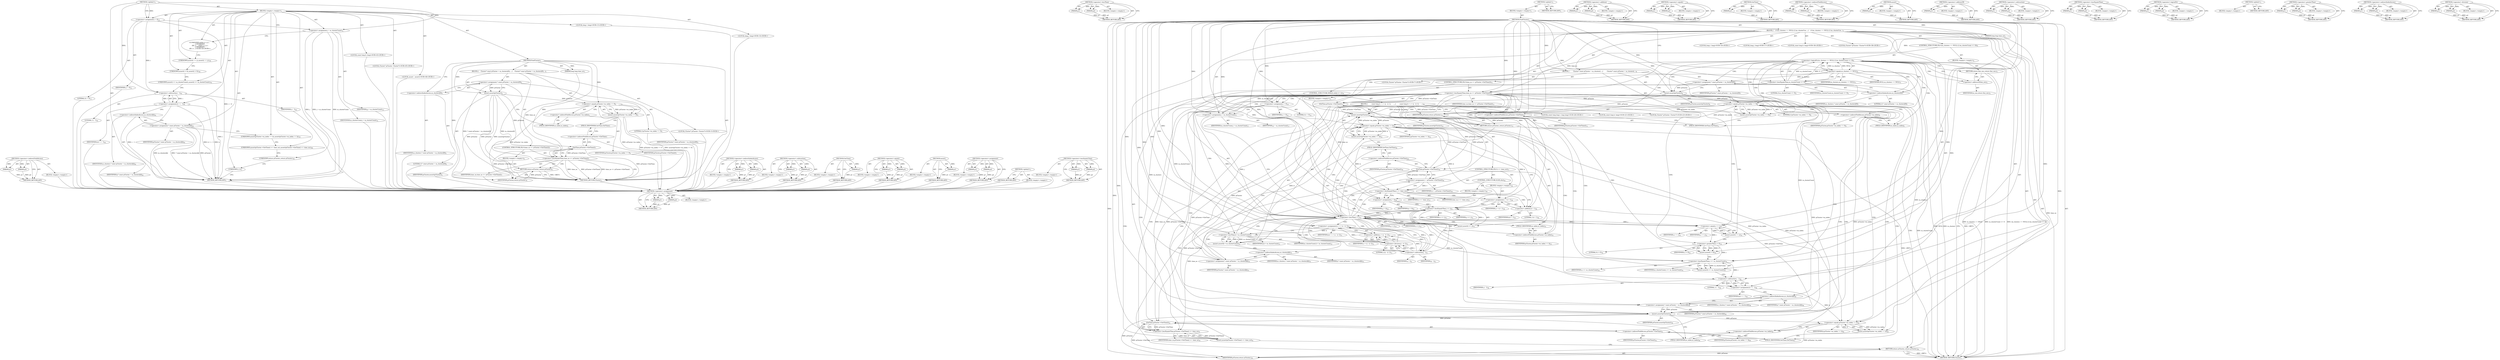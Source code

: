 digraph "&lt;operator&gt;.lessEqualsThan" {
vulnerable_200 [label=<(METHOD,&lt;operator&gt;.assignment)>];
vulnerable_201 [label=<(PARAM,p1)>];
vulnerable_202 [label=<(PARAM,p2)>];
vulnerable_203 [label=<(BLOCK,&lt;empty&gt;,&lt;empty&gt;)>];
vulnerable_204 [label=<(METHOD_RETURN,ANY)>];
vulnerable_223 [label=<(METHOD,&lt;operator&gt;.lessThan)>];
vulnerable_224 [label=<(PARAM,p1)>];
vulnerable_225 [label=<(PARAM,p2)>];
vulnerable_226 [label=<(BLOCK,&lt;empty&gt;,&lt;empty&gt;)>];
vulnerable_227 [label=<(METHOD_RETURN,ANY)>];
vulnerable_6 [label=<(METHOD,&lt;global&gt;)<SUB>1</SUB>>];
vulnerable_7 [label=<(BLOCK,&lt;empty&gt;,&lt;empty&gt;)<SUB>1</SUB>>];
vulnerable_8 [label=<(METHOD,FindCluster)<SUB>1</SUB>>];
vulnerable_9 [label=<(PARAM,long long time_ns)<SUB>1</SUB>>];
vulnerable_10 [label=<(BLOCK,{
    if ((m_clusters == NULL) || (m_clusterCou...,{
    if ((m_clusters == NULL) || (m_clusterCou...)<SUB>2</SUB>>];
vulnerable_11 [label=<(CONTROL_STRUCTURE,IF,if ((m_clusters == NULL) || (m_clusterCount &lt;= 0)))<SUB>3</SUB>>];
vulnerable_12 [label=<(&lt;operator&gt;.logicalOr,(m_clusters == NULL) || (m_clusterCount &lt;= 0))<SUB>3</SUB>>];
vulnerable_13 [label=<(&lt;operator&gt;.equals,m_clusters == NULL)<SUB>3</SUB>>];
vulnerable_14 [label=<(IDENTIFIER,m_clusters,m_clusters == NULL)<SUB>3</SUB>>];
vulnerable_15 [label=<(IDENTIFIER,NULL,m_clusters == NULL)<SUB>3</SUB>>];
vulnerable_16 [label=<(&lt;operator&gt;.lessEqualsThan,m_clusterCount &lt;= 0)<SUB>3</SUB>>];
vulnerable_17 [label=<(IDENTIFIER,m_clusterCount,m_clusterCount &lt;= 0)<SUB>3</SUB>>];
vulnerable_18 [label=<(LITERAL,0,m_clusterCount &lt;= 0)<SUB>3</SUB>>];
vulnerable_19 [label=<(BLOCK,&lt;empty&gt;,&lt;empty&gt;)<SUB>4</SUB>>];
vulnerable_20 [label=<(RETURN,return &amp;m_eos;,return &amp;m_eos;)<SUB>4</SUB>>];
vulnerable_21 [label=<(&lt;operator&gt;.addressOf,&amp;m_eos)<SUB>4</SUB>>];
vulnerable_22 [label=<(IDENTIFIER,m_eos,return &amp;m_eos;)<SUB>4</SUB>>];
vulnerable_23 [label=<(BLOCK,{
        Cluster* const pCluster = m_clusters[...,{
        Cluster* const pCluster = m_clusters[...)<SUB>6</SUB>>];
vulnerable_24 [label="<(LOCAL,Cluster* pCluster: Cluster*)<SUB>7</SUB>>"];
vulnerable_25 [label=<(&lt;operator&gt;.assignment,* const pCluster = m_clusters[0])<SUB>7</SUB>>];
vulnerable_26 [label=<(IDENTIFIER,pCluster,* const pCluster = m_clusters[0])<SUB>7</SUB>>];
vulnerable_27 [label=<(&lt;operator&gt;.indirectIndexAccess,m_clusters[0])<SUB>7</SUB>>];
vulnerable_28 [label=<(IDENTIFIER,m_clusters,* const pCluster = m_clusters[0])<SUB>7</SUB>>];
vulnerable_29 [label=<(LITERAL,0,* const pCluster = m_clusters[0])<SUB>7</SUB>>];
vulnerable_30 [label=<(assert,assert(pCluster))<SUB>8</SUB>>];
vulnerable_31 [label=<(IDENTIFIER,pCluster,assert(pCluster))<SUB>8</SUB>>];
vulnerable_32 [label=<(assert,assert(pCluster-&gt;m_index == 0))<SUB>9</SUB>>];
vulnerable_33 [label=<(&lt;operator&gt;.equals,pCluster-&gt;m_index == 0)<SUB>9</SUB>>];
vulnerable_34 [label=<(&lt;operator&gt;.indirectFieldAccess,pCluster-&gt;m_index)<SUB>9</SUB>>];
vulnerable_35 [label=<(IDENTIFIER,pCluster,pCluster-&gt;m_index == 0)<SUB>9</SUB>>];
vulnerable_36 [label=<(FIELD_IDENTIFIER,m_index,m_index)<SUB>9</SUB>>];
vulnerable_37 [label=<(LITERAL,0,pCluster-&gt;m_index == 0)<SUB>9</SUB>>];
vulnerable_38 [label=<(CONTROL_STRUCTURE,IF,if (time_ns &lt;= pCluster-&gt;GetTime()))<SUB>11</SUB>>];
vulnerable_39 [label=<(&lt;operator&gt;.lessEqualsThan,time_ns &lt;= pCluster-&gt;GetTime())<SUB>11</SUB>>];
vulnerable_40 [label=<(IDENTIFIER,time_ns,time_ns &lt;= pCluster-&gt;GetTime())<SUB>11</SUB>>];
vulnerable_41 [label=<(GetTime,pCluster-&gt;GetTime())<SUB>11</SUB>>];
vulnerable_42 [label=<(&lt;operator&gt;.indirectFieldAccess,pCluster-&gt;GetTime)<SUB>11</SUB>>];
vulnerable_43 [label=<(IDENTIFIER,pCluster,pCluster-&gt;GetTime())<SUB>11</SUB>>];
vulnerable_44 [label=<(FIELD_IDENTIFIER,GetTime,GetTime)<SUB>11</SUB>>];
vulnerable_45 [label=<(BLOCK,&lt;empty&gt;,&lt;empty&gt;)<SUB>12</SUB>>];
vulnerable_46 [label=<(RETURN,return pCluster;,return pCluster;)<SUB>12</SUB>>];
vulnerable_47 [label=<(IDENTIFIER,pCluster,return pCluster;)<SUB>12</SUB>>];
vulnerable_48 [label="<(LOCAL,long i: long)<SUB>16</SUB>>"];
vulnerable_49 [label=<(&lt;operator&gt;.assignment,i = 0)<SUB>16</SUB>>];
vulnerable_50 [label=<(IDENTIFIER,i,i = 0)<SUB>16</SUB>>];
vulnerable_51 [label=<(LITERAL,0,i = 0)<SUB>16</SUB>>];
vulnerable_52 [label="<(LOCAL,long j: long)<SUB>17</SUB>>"];
vulnerable_53 [label=<(&lt;operator&gt;.assignment,j = m_clusterCount)<SUB>17</SUB>>];
vulnerable_54 [label=<(IDENTIFIER,j,j = m_clusterCount)<SUB>17</SUB>>];
vulnerable_55 [label=<(IDENTIFIER,m_clusterCount,j = m_clusterCount)<SUB>17</SUB>>];
vulnerable_56 [label=<(CONTROL_STRUCTURE,WHILE,while (i &lt; j))<SUB>19</SUB>>];
vulnerable_57 [label=<(&lt;operator&gt;.lessThan,i &lt; j)<SUB>19</SUB>>];
vulnerable_58 [label=<(IDENTIFIER,i,i &lt; j)<SUB>19</SUB>>];
vulnerable_59 [label=<(IDENTIFIER,j,i &lt; j)<SUB>19</SUB>>];
vulnerable_60 [label=<(BLOCK,{
        const long k = i + (j - i) / 2;
     ...,{
        const long k = i + (j - i) / 2;
     ...)<SUB>20</SUB>>];
vulnerable_61 [label="<(LOCAL,const long k: long)<SUB>21</SUB>>"];
vulnerable_62 [label=<(&lt;operator&gt;.assignment,k = i + (j - i) / 2)<SUB>21</SUB>>];
vulnerable_63 [label=<(IDENTIFIER,k,k = i + (j - i) / 2)<SUB>21</SUB>>];
vulnerable_64 [label=<(&lt;operator&gt;.addition,i + (j - i) / 2)<SUB>21</SUB>>];
vulnerable_65 [label=<(IDENTIFIER,i,i + (j - i) / 2)<SUB>21</SUB>>];
vulnerable_66 [label=<(&lt;operator&gt;.division,(j - i) / 2)<SUB>21</SUB>>];
vulnerable_67 [label=<(&lt;operator&gt;.subtraction,j - i)<SUB>21</SUB>>];
vulnerable_68 [label=<(IDENTIFIER,j,j - i)<SUB>21</SUB>>];
vulnerable_69 [label=<(IDENTIFIER,i,j - i)<SUB>21</SUB>>];
vulnerable_70 [label=<(LITERAL,2,(j - i) / 2)<SUB>21</SUB>>];
vulnerable_71 [label=<(assert,assert(k &lt; m_clusterCount))<SUB>22</SUB>>];
vulnerable_72 [label=<(&lt;operator&gt;.lessThan,k &lt; m_clusterCount)<SUB>22</SUB>>];
vulnerable_73 [label=<(IDENTIFIER,k,k &lt; m_clusterCount)<SUB>22</SUB>>];
vulnerable_74 [label=<(IDENTIFIER,m_clusterCount,k &lt; m_clusterCount)<SUB>22</SUB>>];
vulnerable_75 [label="<(LOCAL,Cluster* pCluster: Cluster*)<SUB>23</SUB>>"];
vulnerable_76 [label=<(&lt;operator&gt;.assignment,* const pCluster = m_clusters[k])<SUB>23</SUB>>];
vulnerable_77 [label=<(IDENTIFIER,pCluster,* const pCluster = m_clusters[k])<SUB>23</SUB>>];
vulnerable_78 [label=<(&lt;operator&gt;.indirectIndexAccess,m_clusters[k])<SUB>23</SUB>>];
vulnerable_79 [label=<(IDENTIFIER,m_clusters,* const pCluster = m_clusters[k])<SUB>23</SUB>>];
vulnerable_80 [label=<(IDENTIFIER,k,* const pCluster = m_clusters[k])<SUB>23</SUB>>];
vulnerable_81 [label=<(assert,assert(pCluster))<SUB>24</SUB>>];
vulnerable_82 [label=<(IDENTIFIER,pCluster,assert(pCluster))<SUB>24</SUB>>];
vulnerable_83 [label=<(assert,assert(pCluster-&gt;m_index == k))<SUB>25</SUB>>];
vulnerable_84 [label=<(&lt;operator&gt;.equals,pCluster-&gt;m_index == k)<SUB>25</SUB>>];
vulnerable_85 [label=<(&lt;operator&gt;.indirectFieldAccess,pCluster-&gt;m_index)<SUB>25</SUB>>];
vulnerable_86 [label=<(IDENTIFIER,pCluster,pCluster-&gt;m_index == k)<SUB>25</SUB>>];
vulnerable_87 [label=<(FIELD_IDENTIFIER,m_index,m_index)<SUB>25</SUB>>];
vulnerable_88 [label=<(IDENTIFIER,k,pCluster-&gt;m_index == k)<SUB>25</SUB>>];
vulnerable_89 [label="<(LOCAL,const long long t: long long)<SUB>26</SUB>>"];
vulnerable_90 [label=<(&lt;operator&gt;.assignment,t = pCluster-&gt;GetTime())<SUB>26</SUB>>];
vulnerable_91 [label=<(IDENTIFIER,t,t = pCluster-&gt;GetTime())<SUB>26</SUB>>];
vulnerable_92 [label=<(GetTime,pCluster-&gt;GetTime())<SUB>26</SUB>>];
vulnerable_93 [label=<(&lt;operator&gt;.indirectFieldAccess,pCluster-&gt;GetTime)<SUB>26</SUB>>];
vulnerable_94 [label=<(IDENTIFIER,pCluster,pCluster-&gt;GetTime())<SUB>26</SUB>>];
vulnerable_95 [label=<(FIELD_IDENTIFIER,GetTime,GetTime)<SUB>26</SUB>>];
vulnerable_96 [label=<(CONTROL_STRUCTURE,IF,if (t &lt;= time_ns))<SUB>27</SUB>>];
vulnerable_97 [label=<(&lt;operator&gt;.lessEqualsThan,t &lt;= time_ns)<SUB>27</SUB>>];
vulnerable_98 [label=<(IDENTIFIER,t,t &lt;= time_ns)<SUB>27</SUB>>];
vulnerable_99 [label=<(IDENTIFIER,time_ns,t &lt;= time_ns)<SUB>27</SUB>>];
vulnerable_100 [label=<(BLOCK,&lt;empty&gt;,&lt;empty&gt;)<SUB>28</SUB>>];
vulnerable_101 [label=<(&lt;operator&gt;.assignment,i = k + 1)<SUB>28</SUB>>];
vulnerable_102 [label=<(IDENTIFIER,i,i = k + 1)<SUB>28</SUB>>];
vulnerable_103 [label=<(&lt;operator&gt;.addition,k + 1)<SUB>28</SUB>>];
vulnerable_104 [label=<(IDENTIFIER,k,k + 1)<SUB>28</SUB>>];
vulnerable_105 [label=<(LITERAL,1,k + 1)<SUB>28</SUB>>];
vulnerable_106 [label=<(CONTROL_STRUCTURE,ELSE,else)<SUB>30</SUB>>];
vulnerable_107 [label=<(BLOCK,&lt;empty&gt;,&lt;empty&gt;)<SUB>30</SUB>>];
vulnerable_108 [label=<(&lt;operator&gt;.assignment,j = k)<SUB>30</SUB>>];
vulnerable_109 [label=<(IDENTIFIER,j,j = k)<SUB>30</SUB>>];
vulnerable_110 [label=<(IDENTIFIER,k,j = k)<SUB>30</SUB>>];
vulnerable_111 [label=<(assert,assert(i &lt;= j))<SUB>31</SUB>>];
vulnerable_112 [label=<(&lt;operator&gt;.lessEqualsThan,i &lt;= j)<SUB>31</SUB>>];
vulnerable_113 [label=<(IDENTIFIER,i,i &lt;= j)<SUB>31</SUB>>];
vulnerable_114 [label=<(IDENTIFIER,j,i &lt;= j)<SUB>31</SUB>>];
vulnerable_115 [label=<(assert,assert(i == j))<SUB>33</SUB>>];
vulnerable_116 [label=<(&lt;operator&gt;.equals,i == j)<SUB>33</SUB>>];
vulnerable_117 [label=<(IDENTIFIER,i,i == j)<SUB>33</SUB>>];
vulnerable_118 [label=<(IDENTIFIER,j,i == j)<SUB>33</SUB>>];
vulnerable_119 [label=<(assert,assert(i &gt; 0))<SUB>34</SUB>>];
vulnerable_120 [label=<(&lt;operator&gt;.greaterThan,i &gt; 0)<SUB>34</SUB>>];
vulnerable_121 [label=<(IDENTIFIER,i,i &gt; 0)<SUB>34</SUB>>];
vulnerable_122 [label=<(LITERAL,0,i &gt; 0)<SUB>34</SUB>>];
vulnerable_123 [label=<(assert,assert(i &lt;= m_clusterCount))<SUB>35</SUB>>];
vulnerable_124 [label=<(&lt;operator&gt;.lessEqualsThan,i &lt;= m_clusterCount)<SUB>35</SUB>>];
vulnerable_125 [label=<(IDENTIFIER,i,i &lt;= m_clusterCount)<SUB>35</SUB>>];
vulnerable_126 [label=<(IDENTIFIER,m_clusterCount,i &lt;= m_clusterCount)<SUB>35</SUB>>];
vulnerable_127 [label="<(LOCAL,const long k: long)<SUB>36</SUB>>"];
vulnerable_128 [label=<(&lt;operator&gt;.assignment,k = i - 1)<SUB>36</SUB>>];
vulnerable_129 [label=<(IDENTIFIER,k,k = i - 1)<SUB>36</SUB>>];
vulnerable_130 [label=<(&lt;operator&gt;.subtraction,i - 1)<SUB>36</SUB>>];
vulnerable_131 [label=<(IDENTIFIER,i,i - 1)<SUB>36</SUB>>];
vulnerable_132 [label=<(LITERAL,1,i - 1)<SUB>36</SUB>>];
vulnerable_133 [label="<(LOCAL,Cluster* pCluster: Cluster*)<SUB>38</SUB>>"];
vulnerable_134 [label=<(&lt;operator&gt;.assignment,* const pCluster = m_clusters[k])<SUB>38</SUB>>];
vulnerable_135 [label=<(IDENTIFIER,pCluster,* const pCluster = m_clusters[k])<SUB>38</SUB>>];
vulnerable_136 [label=<(&lt;operator&gt;.indirectIndexAccess,m_clusters[k])<SUB>38</SUB>>];
vulnerable_137 [label=<(IDENTIFIER,m_clusters,* const pCluster = m_clusters[k])<SUB>38</SUB>>];
vulnerable_138 [label=<(IDENTIFIER,k,* const pCluster = m_clusters[k])<SUB>38</SUB>>];
vulnerable_139 [label=<(assert,assert(pCluster))<SUB>39</SUB>>];
vulnerable_140 [label=<(IDENTIFIER,pCluster,assert(pCluster))<SUB>39</SUB>>];
vulnerable_141 [label=<(assert,assert(pCluster-&gt;m_index == k))<SUB>40</SUB>>];
vulnerable_142 [label=<(&lt;operator&gt;.equals,pCluster-&gt;m_index == k)<SUB>40</SUB>>];
vulnerable_143 [label=<(&lt;operator&gt;.indirectFieldAccess,pCluster-&gt;m_index)<SUB>40</SUB>>];
vulnerable_144 [label=<(IDENTIFIER,pCluster,pCluster-&gt;m_index == k)<SUB>40</SUB>>];
vulnerable_145 [label=<(FIELD_IDENTIFIER,m_index,m_index)<SUB>40</SUB>>];
vulnerable_146 [label=<(IDENTIFIER,k,pCluster-&gt;m_index == k)<SUB>40</SUB>>];
vulnerable_147 [label=<(assert,assert(pCluster-&gt;GetTime() &lt;= time_ns))<SUB>41</SUB>>];
vulnerable_148 [label=<(&lt;operator&gt;.lessEqualsThan,pCluster-&gt;GetTime() &lt;= time_ns)<SUB>41</SUB>>];
vulnerable_149 [label=<(GetTime,pCluster-&gt;GetTime())<SUB>41</SUB>>];
vulnerable_150 [label=<(&lt;operator&gt;.indirectFieldAccess,pCluster-&gt;GetTime)<SUB>41</SUB>>];
vulnerable_151 [label=<(IDENTIFIER,pCluster,pCluster-&gt;GetTime())<SUB>41</SUB>>];
vulnerable_152 [label=<(FIELD_IDENTIFIER,GetTime,GetTime)<SUB>41</SUB>>];
vulnerable_153 [label=<(IDENTIFIER,time_ns,pCluster-&gt;GetTime() &lt;= time_ns)<SUB>41</SUB>>];
vulnerable_154 [label=<(RETURN,return pCluster;,return pCluster;)<SUB>43</SUB>>];
vulnerable_155 [label=<(IDENTIFIER,pCluster,return pCluster;)<SUB>43</SUB>>];
vulnerable_156 [label=<(METHOD_RETURN,Cluster)<SUB>1</SUB>>];
vulnerable_158 [label=<(METHOD_RETURN,ANY)<SUB>1</SUB>>];
vulnerable_228 [label=<(METHOD,&lt;operator&gt;.addition)>];
vulnerable_229 [label=<(PARAM,p1)>];
vulnerable_230 [label=<(PARAM,p2)>];
vulnerable_231 [label=<(BLOCK,&lt;empty&gt;,&lt;empty&gt;)>];
vulnerable_232 [label=<(METHOD_RETURN,ANY)>];
vulnerable_186 [label=<(METHOD,&lt;operator&gt;.equals)>];
vulnerable_187 [label=<(PARAM,p1)>];
vulnerable_188 [label=<(PARAM,p2)>];
vulnerable_189 [label=<(BLOCK,&lt;empty&gt;,&lt;empty&gt;)>];
vulnerable_190 [label=<(METHOD_RETURN,ANY)>];
vulnerable_219 [label=<(METHOD,GetTime)>];
vulnerable_220 [label=<(PARAM,p1)>];
vulnerable_221 [label=<(BLOCK,&lt;empty&gt;,&lt;empty&gt;)>];
vulnerable_222 [label=<(METHOD_RETURN,ANY)>];
vulnerable_214 [label=<(METHOD,&lt;operator&gt;.indirectFieldAccess)>];
vulnerable_215 [label=<(PARAM,p1)>];
vulnerable_216 [label=<(PARAM,p2)>];
vulnerable_217 [label=<(BLOCK,&lt;empty&gt;,&lt;empty&gt;)>];
vulnerable_218 [label=<(METHOD_RETURN,ANY)>];
vulnerable_210 [label=<(METHOD,assert)>];
vulnerable_211 [label=<(PARAM,p1)>];
vulnerable_212 [label=<(BLOCK,&lt;empty&gt;,&lt;empty&gt;)>];
vulnerable_213 [label=<(METHOD_RETURN,ANY)>];
vulnerable_196 [label=<(METHOD,&lt;operator&gt;.addressOf)>];
vulnerable_197 [label=<(PARAM,p1)>];
vulnerable_198 [label=<(BLOCK,&lt;empty&gt;,&lt;empty&gt;)>];
vulnerable_199 [label=<(METHOD_RETURN,ANY)>];
vulnerable_238 [label=<(METHOD,&lt;operator&gt;.subtraction)>];
vulnerable_239 [label=<(PARAM,p1)>];
vulnerable_240 [label=<(PARAM,p2)>];
vulnerable_241 [label=<(BLOCK,&lt;empty&gt;,&lt;empty&gt;)>];
vulnerable_242 [label=<(METHOD_RETURN,ANY)>];
vulnerable_191 [label=<(METHOD,&lt;operator&gt;.lessEqualsThan)>];
vulnerable_192 [label=<(PARAM,p1)>];
vulnerable_193 [label=<(PARAM,p2)>];
vulnerable_194 [label=<(BLOCK,&lt;empty&gt;,&lt;empty&gt;)>];
vulnerable_195 [label=<(METHOD_RETURN,ANY)>];
vulnerable_181 [label=<(METHOD,&lt;operator&gt;.logicalOr)>];
vulnerable_182 [label=<(PARAM,p1)>];
vulnerable_183 [label=<(PARAM,p2)>];
vulnerable_184 [label=<(BLOCK,&lt;empty&gt;,&lt;empty&gt;)>];
vulnerable_185 [label=<(METHOD_RETURN,ANY)>];
vulnerable_175 [label=<(METHOD,&lt;global&gt;)<SUB>1</SUB>>];
vulnerable_176 [label=<(BLOCK,&lt;empty&gt;,&lt;empty&gt;)>];
vulnerable_177 [label=<(METHOD_RETURN,ANY)>];
vulnerable_243 [label=<(METHOD,&lt;operator&gt;.greaterThan)>];
vulnerable_244 [label=<(PARAM,p1)>];
vulnerable_245 [label=<(PARAM,p2)>];
vulnerable_246 [label=<(BLOCK,&lt;empty&gt;,&lt;empty&gt;)>];
vulnerable_247 [label=<(METHOD_RETURN,ANY)>];
vulnerable_205 [label=<(METHOD,&lt;operator&gt;.indirectIndexAccess)>];
vulnerable_206 [label=<(PARAM,p1)>];
vulnerable_207 [label=<(PARAM,p2)>];
vulnerable_208 [label=<(BLOCK,&lt;empty&gt;,&lt;empty&gt;)>];
vulnerable_209 [label=<(METHOD_RETURN,ANY)>];
vulnerable_233 [label=<(METHOD,&lt;operator&gt;.division)>];
vulnerable_234 [label=<(PARAM,p1)>];
vulnerable_235 [label=<(PARAM,p2)>];
vulnerable_236 [label=<(BLOCK,&lt;empty&gt;,&lt;empty&gt;)>];
vulnerable_237 [label=<(METHOD_RETURN,ANY)>];
fixed_110 [label=<(METHOD,&lt;operator&gt;.indirectFieldAccess)>];
fixed_111 [label=<(PARAM,p1)>];
fixed_112 [label=<(PARAM,p2)>];
fixed_113 [label=<(BLOCK,&lt;empty&gt;,&lt;empty&gt;)>];
fixed_114 [label=<(METHOD_RETURN,ANY)>];
fixed_6 [label=<(METHOD,&lt;global&gt;)<SUB>1</SUB>>];
fixed_7 [label=<(BLOCK,&lt;empty&gt;,&lt;empty&gt;)<SUB>1</SUB>>];
fixed_8 [label=<(METHOD,FindCluster)<SUB>1</SUB>>];
fixed_9 [label=<(PARAM,long long time_ns)<SUB>1</SUB>>];
fixed_10 [label=<(BLOCK,{
    Cluster* const pCluster = m_clusters[0];
...,{
    Cluster* const pCluster = m_clusters[0];
...)<SUB>2</SUB>>];
fixed_11 [label="<(LOCAL,Cluster* pCluster: Cluster*)<SUB>3</SUB>>"];
fixed_12 [label=<(&lt;operator&gt;.assignment,* const pCluster = m_clusters[0])<SUB>3</SUB>>];
fixed_13 [label=<(IDENTIFIER,pCluster,* const pCluster = m_clusters[0])<SUB>3</SUB>>];
fixed_14 [label=<(&lt;operator&gt;.indirectIndexAccess,m_clusters[0])<SUB>3</SUB>>];
fixed_15 [label=<(IDENTIFIER,m_clusters,* const pCluster = m_clusters[0])<SUB>3</SUB>>];
fixed_16 [label=<(LITERAL,0,* const pCluster = m_clusters[0])<SUB>3</SUB>>];
fixed_17 [label=<(assert,assert(pCluster))<SUB>4</SUB>>];
fixed_18 [label=<(IDENTIFIER,pCluster,assert(pCluster))<SUB>4</SUB>>];
fixed_19 [label=<(assert,assert(pCluster-&gt;m_index == 0))<SUB>5</SUB>>];
fixed_20 [label=<(&lt;operator&gt;.equals,pCluster-&gt;m_index == 0)<SUB>5</SUB>>];
fixed_21 [label=<(&lt;operator&gt;.indirectFieldAccess,pCluster-&gt;m_index)<SUB>5</SUB>>];
fixed_22 [label=<(IDENTIFIER,pCluster,pCluster-&gt;m_index == 0)<SUB>5</SUB>>];
fixed_23 [label=<(FIELD_IDENTIFIER,m_index,m_index)<SUB>5</SUB>>];
fixed_24 [label=<(LITERAL,0,pCluster-&gt;m_index == 0)<SUB>5</SUB>>];
fixed_25 [label=<(CONTROL_STRUCTURE,IF,if (time_ns &lt;= pCluster-&gt;GetTime()))<SUB>7</SUB>>];
fixed_26 [label=<(&lt;operator&gt;.lessEqualsThan,time_ns &lt;= pCluster-&gt;GetTime())<SUB>7</SUB>>];
fixed_27 [label=<(IDENTIFIER,time_ns,time_ns &lt;= pCluster-&gt;GetTime())<SUB>7</SUB>>];
fixed_28 [label=<(GetTime,pCluster-&gt;GetTime())<SUB>7</SUB>>];
fixed_29 [label=<(&lt;operator&gt;.indirectFieldAccess,pCluster-&gt;GetTime)<SUB>7</SUB>>];
fixed_30 [label=<(IDENTIFIER,pCluster,pCluster-&gt;GetTime())<SUB>7</SUB>>];
fixed_31 [label=<(FIELD_IDENTIFIER,GetTime,GetTime)<SUB>7</SUB>>];
fixed_32 [label=<(BLOCK,&lt;empty&gt;,&lt;empty&gt;)<SUB>8</SUB>>];
fixed_33 [label=<(RETURN,return pCluster;,return pCluster;)<SUB>8</SUB>>];
fixed_34 [label=<(IDENTIFIER,pCluster,return pCluster;)<SUB>8</SUB>>];
fixed_35 [label=<(METHOD_RETURN,Cluster)<SUB>1</SUB>>];
fixed_37 [label="<(LOCAL,long i: long)<SUB>13</SUB>>"];
fixed_38 [label=<(&lt;operator&gt;.assignment,i = 0)<SUB>13</SUB>>];
fixed_39 [label=<(IDENTIFIER,i,i = 0)<SUB>13</SUB>>];
fixed_40 [label=<(LITERAL,0,i = 0)<SUB>13</SUB>>];
fixed_41 [label="<(LOCAL,long j: long)<SUB>14</SUB>>"];
fixed_42 [label=<(&lt;operator&gt;.assignment,j = m_clusterCount)<SUB>14</SUB>>];
fixed_43 [label=<(IDENTIFIER,j,j = m_clusterCount)<SUB>14</SUB>>];
fixed_44 [label=<(IDENTIFIER,m_clusterCount,j = m_clusterCount)<SUB>14</SUB>>];
fixed_45 [label="<(UNKNOWN,while (i &lt; j) {
    // INVARIANT:
    //[0, i) ...,while (i &lt; j) {
    // INVARIANT:
    //[0, i) ...)<SUB>16</SUB>>"];
fixed_46 [label=<(UNKNOWN,assert(i == j);,assert(i == j);)<SUB>39</SUB>>];
fixed_47 [label=<(UNKNOWN,assert(i &gt; 0);,assert(i &gt; 0);)<SUB>40</SUB>>];
fixed_48 [label=<(UNKNOWN,assert(i &lt;= m_clusterCount);,assert(i &lt;= m_clusterCount);)<SUB>41</SUB>>];
fixed_49 [label="<(LOCAL,const long k: long)<SUB>43</SUB>>"];
fixed_50 [label=<(&lt;operator&gt;.assignment,k = i - 1)<SUB>43</SUB>>];
fixed_51 [label=<(IDENTIFIER,k,k = i - 1)<SUB>43</SUB>>];
fixed_52 [label=<(&lt;operator&gt;.subtraction,i - 1)<SUB>43</SUB>>];
fixed_53 [label=<(IDENTIFIER,i,i - 1)<SUB>43</SUB>>];
fixed_54 [label=<(LITERAL,1,i - 1)<SUB>43</SUB>>];
fixed_55 [label="<(LOCAL,Cluster* pCluster: Cluster*)<SUB>45</SUB>>"];
fixed_56 [label=<(&lt;operator&gt;.assignment,* const pCluster = m_clusters[k])<SUB>45</SUB>>];
fixed_57 [label=<(IDENTIFIER,pCluster,* const pCluster = m_clusters[k])<SUB>45</SUB>>];
fixed_58 [label=<(&lt;operator&gt;.indirectIndexAccess,m_clusters[k])<SUB>45</SUB>>];
fixed_59 [label=<(IDENTIFIER,m_clusters,* const pCluster = m_clusters[k])<SUB>45</SUB>>];
fixed_60 [label=<(IDENTIFIER,k,* const pCluster = m_clusters[k])<SUB>45</SUB>>];
fixed_61 [label="<(LOCAL,assert : assert)<SUB>46</SUB>>"];
fixed_62 [label=<(UNKNOWN,assert(pCluster-&gt;m_index == k);,assert(pCluster-&gt;m_index == k);)<SUB>47</SUB>>];
fixed_63 [label=<(UNKNOWN,assert(pCluster-&gt;GetTime() &lt;= time_ns);,assert(pCluster-&gt;GetTime() &lt;= time_ns);)<SUB>48</SUB>>];
fixed_64 [label=<(UNKNOWN,return pCluster;,return pCluster;)<SUB>50</SUB>>];
fixed_65 [label=<(UNKNOWN,},})<SUB>51</SUB>>];
fixed_66 [label=<(METHOD_RETURN,ANY)<SUB>1</SUB>>];
fixed_96 [label=<(METHOD,&lt;operator&gt;.indirectIndexAccess)>];
fixed_97 [label=<(PARAM,p1)>];
fixed_98 [label=<(PARAM,p2)>];
fixed_99 [label=<(BLOCK,&lt;empty&gt;,&lt;empty&gt;)>];
fixed_100 [label=<(METHOD_RETURN,ANY)>];
fixed_124 [label=<(METHOD,&lt;operator&gt;.subtraction)>];
fixed_125 [label=<(PARAM,p1)>];
fixed_126 [label=<(PARAM,p2)>];
fixed_127 [label=<(BLOCK,&lt;empty&gt;,&lt;empty&gt;)>];
fixed_128 [label=<(METHOD_RETURN,ANY)>];
fixed_120 [label=<(METHOD,GetTime)>];
fixed_121 [label=<(PARAM,p1)>];
fixed_122 [label=<(BLOCK,&lt;empty&gt;,&lt;empty&gt;)>];
fixed_123 [label=<(METHOD_RETURN,ANY)>];
fixed_105 [label=<(METHOD,&lt;operator&gt;.equals)>];
fixed_106 [label=<(PARAM,p1)>];
fixed_107 [label=<(PARAM,p2)>];
fixed_108 [label=<(BLOCK,&lt;empty&gt;,&lt;empty&gt;)>];
fixed_109 [label=<(METHOD_RETURN,ANY)>];
fixed_101 [label=<(METHOD,assert)>];
fixed_102 [label=<(PARAM,p1)>];
fixed_103 [label=<(BLOCK,&lt;empty&gt;,&lt;empty&gt;)>];
fixed_104 [label=<(METHOD_RETURN,ANY)>];
fixed_91 [label=<(METHOD,&lt;operator&gt;.assignment)>];
fixed_92 [label=<(PARAM,p1)>];
fixed_93 [label=<(PARAM,p2)>];
fixed_94 [label=<(BLOCK,&lt;empty&gt;,&lt;empty&gt;)>];
fixed_95 [label=<(METHOD_RETURN,ANY)>];
fixed_85 [label=<(METHOD,&lt;global&gt;)<SUB>1</SUB>>];
fixed_86 [label=<(BLOCK,&lt;empty&gt;,&lt;empty&gt;)>];
fixed_87 [label=<(METHOD_RETURN,ANY)>];
fixed_115 [label=<(METHOD,&lt;operator&gt;.lessEqualsThan)>];
fixed_116 [label=<(PARAM,p1)>];
fixed_117 [label=<(PARAM,p2)>];
fixed_118 [label=<(BLOCK,&lt;empty&gt;,&lt;empty&gt;)>];
fixed_119 [label=<(METHOD_RETURN,ANY)>];
vulnerable_200 -> vulnerable_201  [key=0, label="AST: "];
vulnerable_200 -> vulnerable_201  [key=1, label="DDG: "];
vulnerable_200 -> vulnerable_203  [key=0, label="AST: "];
vulnerable_200 -> vulnerable_202  [key=0, label="AST: "];
vulnerable_200 -> vulnerable_202  [key=1, label="DDG: "];
vulnerable_200 -> vulnerable_204  [key=0, label="AST: "];
vulnerable_200 -> vulnerable_204  [key=1, label="CFG: "];
vulnerable_201 -> vulnerable_204  [key=0, label="DDG: p1"];
vulnerable_202 -> vulnerable_204  [key=0, label="DDG: p2"];
vulnerable_223 -> vulnerable_224  [key=0, label="AST: "];
vulnerable_223 -> vulnerable_224  [key=1, label="DDG: "];
vulnerable_223 -> vulnerable_226  [key=0, label="AST: "];
vulnerable_223 -> vulnerable_225  [key=0, label="AST: "];
vulnerable_223 -> vulnerable_225  [key=1, label="DDG: "];
vulnerable_223 -> vulnerable_227  [key=0, label="AST: "];
vulnerable_223 -> vulnerable_227  [key=1, label="CFG: "];
vulnerable_224 -> vulnerable_227  [key=0, label="DDG: p1"];
vulnerable_225 -> vulnerable_227  [key=0, label="DDG: p2"];
vulnerable_6 -> vulnerable_7  [key=0, label="AST: "];
vulnerable_6 -> vulnerable_158  [key=0, label="AST: "];
vulnerable_6 -> vulnerable_158  [key=1, label="CFG: "];
vulnerable_7 -> vulnerable_8  [key=0, label="AST: "];
vulnerable_8 -> vulnerable_9  [key=0, label="AST: "];
vulnerable_8 -> vulnerable_9  [key=1, label="DDG: "];
vulnerable_8 -> vulnerable_10  [key=0, label="AST: "];
vulnerable_8 -> vulnerable_156  [key=0, label="AST: "];
vulnerable_8 -> vulnerable_13  [key=0, label="CFG: "];
vulnerable_8 -> vulnerable_13  [key=1, label="DDG: "];
vulnerable_8 -> vulnerable_23  [key=0, label="DDG: "];
vulnerable_8 -> vulnerable_49  [key=0, label="DDG: "];
vulnerable_8 -> vulnerable_53  [key=0, label="DDG: "];
vulnerable_8 -> vulnerable_139  [key=0, label="DDG: "];
vulnerable_8 -> vulnerable_155  [key=0, label="DDG: "];
vulnerable_8 -> vulnerable_30  [key=0, label="DDG: "];
vulnerable_8 -> vulnerable_57  [key=0, label="DDG: "];
vulnerable_8 -> vulnerable_62  [key=0, label="DDG: "];
vulnerable_8 -> vulnerable_116  [key=0, label="DDG: "];
vulnerable_8 -> vulnerable_120  [key=0, label="DDG: "];
vulnerable_8 -> vulnerable_124  [key=0, label="DDG: "];
vulnerable_8 -> vulnerable_130  [key=0, label="DDG: "];
vulnerable_8 -> vulnerable_142  [key=0, label="DDG: "];
vulnerable_8 -> vulnerable_148  [key=0, label="DDG: "];
vulnerable_8 -> vulnerable_16  [key=0, label="DDG: "];
vulnerable_8 -> vulnerable_33  [key=0, label="DDG: "];
vulnerable_8 -> vulnerable_39  [key=0, label="DDG: "];
vulnerable_8 -> vulnerable_81  [key=0, label="DDG: "];
vulnerable_8 -> vulnerable_47  [key=0, label="DDG: "];
vulnerable_8 -> vulnerable_64  [key=0, label="DDG: "];
vulnerable_8 -> vulnerable_72  [key=0, label="DDG: "];
vulnerable_8 -> vulnerable_84  [key=0, label="DDG: "];
vulnerable_8 -> vulnerable_97  [key=0, label="DDG: "];
vulnerable_8 -> vulnerable_101  [key=0, label="DDG: "];
vulnerable_8 -> vulnerable_112  [key=0, label="DDG: "];
vulnerable_8 -> vulnerable_66  [key=0, label="DDG: "];
vulnerable_8 -> vulnerable_108  [key=0, label="DDG: "];
vulnerable_8 -> vulnerable_67  [key=0, label="DDG: "];
vulnerable_8 -> vulnerable_103  [key=0, label="DDG: "];
vulnerable_9 -> vulnerable_156  [key=0, label="DDG: time_ns"];
vulnerable_9 -> vulnerable_39  [key=0, label="DDG: time_ns"];
vulnerable_10 -> vulnerable_11  [key=0, label="AST: "];
vulnerable_10 -> vulnerable_23  [key=0, label="AST: "];
vulnerable_10 -> vulnerable_48  [key=0, label="AST: "];
vulnerable_10 -> vulnerable_49  [key=0, label="AST: "];
vulnerable_10 -> vulnerable_52  [key=0, label="AST: "];
vulnerable_10 -> vulnerable_53  [key=0, label="AST: "];
vulnerable_10 -> vulnerable_56  [key=0, label="AST: "];
vulnerable_10 -> vulnerable_115  [key=0, label="AST: "];
vulnerable_10 -> vulnerable_119  [key=0, label="AST: "];
vulnerable_10 -> vulnerable_123  [key=0, label="AST: "];
vulnerable_10 -> vulnerable_127  [key=0, label="AST: "];
vulnerable_10 -> vulnerable_128  [key=0, label="AST: "];
vulnerable_10 -> vulnerable_133  [key=0, label="AST: "];
vulnerable_10 -> vulnerable_134  [key=0, label="AST: "];
vulnerable_10 -> vulnerable_139  [key=0, label="AST: "];
vulnerable_10 -> vulnerable_141  [key=0, label="AST: "];
vulnerable_10 -> vulnerable_147  [key=0, label="AST: "];
vulnerable_10 -> vulnerable_154  [key=0, label="AST: "];
vulnerable_11 -> vulnerable_12  [key=0, label="AST: "];
vulnerable_11 -> vulnerable_19  [key=0, label="AST: "];
vulnerable_12 -> vulnerable_13  [key=0, label="AST: "];
vulnerable_12 -> vulnerable_16  [key=0, label="AST: "];
vulnerable_12 -> vulnerable_21  [key=0, label="CFG: "];
vulnerable_12 -> vulnerable_21  [key=1, label="CDG: "];
vulnerable_12 -> vulnerable_27  [key=0, label="CFG: "];
vulnerable_12 -> vulnerable_27  [key=1, label="CDG: "];
vulnerable_12 -> vulnerable_156  [key=0, label="DDG: m_clusters == NULL"];
vulnerable_12 -> vulnerable_156  [key=1, label="DDG: m_clusterCount &lt;= 0"];
vulnerable_12 -> vulnerable_156  [key=2, label="DDG: (m_clusters == NULL) || (m_clusterCount &lt;= 0)"];
vulnerable_12 -> vulnerable_30  [key=0, label="CDG: "];
vulnerable_12 -> vulnerable_34  [key=0, label="CDG: "];
vulnerable_12 -> vulnerable_42  [key=0, label="CDG: "];
vulnerable_12 -> vulnerable_20  [key=0, label="CDG: "];
vulnerable_12 -> vulnerable_25  [key=0, label="CDG: "];
vulnerable_12 -> vulnerable_44  [key=0, label="CDG: "];
vulnerable_12 -> vulnerable_33  [key=0, label="CDG: "];
vulnerable_12 -> vulnerable_36  [key=0, label="CDG: "];
vulnerable_12 -> vulnerable_32  [key=0, label="CDG: "];
vulnerable_12 -> vulnerable_41  [key=0, label="CDG: "];
vulnerable_12 -> vulnerable_39  [key=0, label="CDG: "];
vulnerable_13 -> vulnerable_14  [key=0, label="AST: "];
vulnerable_13 -> vulnerable_15  [key=0, label="AST: "];
vulnerable_13 -> vulnerable_12  [key=0, label="CFG: "];
vulnerable_13 -> vulnerable_12  [key=1, label="DDG: m_clusters"];
vulnerable_13 -> vulnerable_12  [key=2, label="DDG: NULL"];
vulnerable_13 -> vulnerable_16  [key=0, label="CFG: "];
vulnerable_13 -> vulnerable_16  [key=1, label="CDG: "];
vulnerable_13 -> vulnerable_156  [key=0, label="DDG: m_clusters"];
vulnerable_13 -> vulnerable_156  [key=1, label="DDG: NULL"];
vulnerable_13 -> vulnerable_134  [key=0, label="DDG: m_clusters"];
vulnerable_13 -> vulnerable_25  [key=0, label="DDG: m_clusters"];
vulnerable_13 -> vulnerable_76  [key=0, label="DDG: m_clusters"];
vulnerable_16 -> vulnerable_17  [key=0, label="AST: "];
vulnerable_16 -> vulnerable_18  [key=0, label="AST: "];
vulnerable_16 -> vulnerable_12  [key=0, label="CFG: "];
vulnerable_16 -> vulnerable_12  [key=1, label="DDG: m_clusterCount"];
vulnerable_16 -> vulnerable_12  [key=2, label="DDG: 0"];
vulnerable_16 -> vulnerable_156  [key=0, label="DDG: m_clusterCount"];
vulnerable_16 -> vulnerable_53  [key=0, label="DDG: m_clusterCount"];
vulnerable_16 -> vulnerable_124  [key=0, label="DDG: m_clusterCount"];
vulnerable_16 -> vulnerable_72  [key=0, label="DDG: m_clusterCount"];
vulnerable_19 -> vulnerable_20  [key=0, label="AST: "];
vulnerable_20 -> vulnerable_21  [key=0, label="AST: "];
vulnerable_20 -> vulnerable_156  [key=0, label="CFG: "];
vulnerable_20 -> vulnerable_156  [key=1, label="DDG: &lt;RET&gt;"];
vulnerable_21 -> vulnerable_22  [key=0, label="AST: "];
vulnerable_21 -> vulnerable_20  [key=0, label="CFG: "];
vulnerable_23 -> vulnerable_24  [key=0, label="AST: "];
vulnerable_23 -> vulnerable_25  [key=0, label="AST: "];
vulnerable_23 -> vulnerable_30  [key=0, label="AST: "];
vulnerable_23 -> vulnerable_32  [key=0, label="AST: "];
vulnerable_23 -> vulnerable_38  [key=0, label="AST: "];
vulnerable_25 -> vulnerable_26  [key=0, label="AST: "];
vulnerable_25 -> vulnerable_27  [key=0, label="AST: "];
vulnerable_25 -> vulnerable_30  [key=0, label="CFG: "];
vulnerable_25 -> vulnerable_30  [key=1, label="DDG: pCluster"];
vulnerable_27 -> vulnerable_28  [key=0, label="AST: "];
vulnerable_27 -> vulnerable_29  [key=0, label="AST: "];
vulnerable_27 -> vulnerable_25  [key=0, label="CFG: "];
vulnerable_30 -> vulnerable_31  [key=0, label="AST: "];
vulnerable_30 -> vulnerable_36  [key=0, label="CFG: "];
vulnerable_30 -> vulnerable_33  [key=0, label="DDG: pCluster"];
vulnerable_30 -> vulnerable_41  [key=0, label="DDG: pCluster"];
vulnerable_30 -> vulnerable_47  [key=0, label="DDG: pCluster"];
vulnerable_32 -> vulnerable_33  [key=0, label="AST: "];
vulnerable_32 -> vulnerable_44  [key=0, label="CFG: "];
vulnerable_33 -> vulnerable_34  [key=0, label="AST: "];
vulnerable_33 -> vulnerable_37  [key=0, label="AST: "];
vulnerable_33 -> vulnerable_32  [key=0, label="CFG: "];
vulnerable_33 -> vulnerable_32  [key=1, label="DDG: pCluster-&gt;m_index"];
vulnerable_33 -> vulnerable_32  [key=2, label="DDG: 0"];
vulnerable_33 -> vulnerable_139  [key=0, label="DDG: pCluster-&gt;m_index"];
vulnerable_33 -> vulnerable_142  [key=0, label="DDG: pCluster-&gt;m_index"];
vulnerable_33 -> vulnerable_81  [key=0, label="DDG: pCluster-&gt;m_index"];
vulnerable_33 -> vulnerable_47  [key=0, label="DDG: pCluster-&gt;m_index"];
vulnerable_33 -> vulnerable_84  [key=0, label="DDG: pCluster-&gt;m_index"];
vulnerable_34 -> vulnerable_35  [key=0, label="AST: "];
vulnerable_34 -> vulnerable_36  [key=0, label="AST: "];
vulnerable_34 -> vulnerable_33  [key=0, label="CFG: "];
vulnerable_36 -> vulnerable_34  [key=0, label="CFG: "];
vulnerable_38 -> vulnerable_39  [key=0, label="AST: "];
vulnerable_38 -> vulnerable_45  [key=0, label="AST: "];
vulnerable_39 -> vulnerable_40  [key=0, label="AST: "];
vulnerable_39 -> vulnerable_41  [key=0, label="AST: "];
vulnerable_39 -> vulnerable_46  [key=0, label="CFG: "];
vulnerable_39 -> vulnerable_46  [key=1, label="CDG: "];
vulnerable_39 -> vulnerable_49  [key=0, label="CFG: "];
vulnerable_39 -> vulnerable_49  [key=1, label="CDG: "];
vulnerable_39 -> vulnerable_148  [key=0, label="DDG: time_ns"];
vulnerable_39 -> vulnerable_148  [key=1, label="CDG: "];
vulnerable_39 -> vulnerable_97  [key=0, label="DDG: time_ns"];
vulnerable_39 -> vulnerable_115  [key=0, label="CDG: "];
vulnerable_39 -> vulnerable_57  [key=0, label="CDG: "];
vulnerable_39 -> vulnerable_120  [key=0, label="CDG: "];
vulnerable_39 -> vulnerable_136  [key=0, label="CDG: "];
vulnerable_39 -> vulnerable_154  [key=0, label="CDG: "];
vulnerable_39 -> vulnerable_145  [key=0, label="CDG: "];
vulnerable_39 -> vulnerable_128  [key=0, label="CDG: "];
vulnerable_39 -> vulnerable_149  [key=0, label="CDG: "];
vulnerable_39 -> vulnerable_150  [key=0, label="CDG: "];
vulnerable_39 -> vulnerable_119  [key=0, label="CDG: "];
vulnerable_39 -> vulnerable_134  [key=0, label="CDG: "];
vulnerable_39 -> vulnerable_152  [key=0, label="CDG: "];
vulnerable_39 -> vulnerable_130  [key=0, label="CDG: "];
vulnerable_39 -> vulnerable_139  [key=0, label="CDG: "];
vulnerable_39 -> vulnerable_141  [key=0, label="CDG: "];
vulnerable_39 -> vulnerable_116  [key=0, label="CDG: "];
vulnerable_39 -> vulnerable_142  [key=0, label="CDG: "];
vulnerable_39 -> vulnerable_123  [key=0, label="CDG: "];
vulnerable_39 -> vulnerable_143  [key=0, label="CDG: "];
vulnerable_39 -> vulnerable_53  [key=0, label="CDG: "];
vulnerable_39 -> vulnerable_147  [key=0, label="CDG: "];
vulnerable_39 -> vulnerable_124  [key=0, label="CDG: "];
vulnerable_41 -> vulnerable_42  [key=0, label="AST: "];
vulnerable_41 -> vulnerable_39  [key=0, label="CFG: "];
vulnerable_41 -> vulnerable_39  [key=1, label="DDG: pCluster-&gt;GetTime"];
vulnerable_41 -> vulnerable_139  [key=0, label="DDG: pCluster-&gt;GetTime"];
vulnerable_41 -> vulnerable_81  [key=0, label="DDG: pCluster-&gt;GetTime"];
vulnerable_41 -> vulnerable_149  [key=0, label="DDG: pCluster-&gt;GetTime"];
vulnerable_41 -> vulnerable_47  [key=0, label="DDG: pCluster-&gt;GetTime"];
vulnerable_41 -> vulnerable_92  [key=0, label="DDG: pCluster-&gt;GetTime"];
vulnerable_42 -> vulnerable_43  [key=0, label="AST: "];
vulnerable_42 -> vulnerable_44  [key=0, label="AST: "];
vulnerable_42 -> vulnerable_41  [key=0, label="CFG: "];
vulnerable_44 -> vulnerable_42  [key=0, label="CFG: "];
vulnerable_45 -> vulnerable_46  [key=0, label="AST: "];
vulnerable_46 -> vulnerable_47  [key=0, label="AST: "];
vulnerable_46 -> vulnerable_156  [key=0, label="CFG: "];
vulnerable_46 -> vulnerable_156  [key=1, label="DDG: &lt;RET&gt;"];
vulnerable_47 -> vulnerable_46  [key=0, label="DDG: pCluster"];
vulnerable_49 -> vulnerable_50  [key=0, label="AST: "];
vulnerable_49 -> vulnerable_51  [key=0, label="AST: "];
vulnerable_49 -> vulnerable_53  [key=0, label="CFG: "];
vulnerable_49 -> vulnerable_57  [key=0, label="DDG: i"];
vulnerable_53 -> vulnerable_54  [key=0, label="AST: "];
vulnerable_53 -> vulnerable_55  [key=0, label="AST: "];
vulnerable_53 -> vulnerable_57  [key=0, label="CFG: "];
vulnerable_53 -> vulnerable_57  [key=1, label="DDG: j"];
vulnerable_56 -> vulnerable_57  [key=0, label="AST: "];
vulnerable_56 -> vulnerable_60  [key=0, label="AST: "];
vulnerable_57 -> vulnerable_58  [key=0, label="AST: "];
vulnerable_57 -> vulnerable_59  [key=0, label="AST: "];
vulnerable_57 -> vulnerable_67  [key=0, label="CFG: "];
vulnerable_57 -> vulnerable_67  [key=1, label="DDG: j"];
vulnerable_57 -> vulnerable_67  [key=2, label="DDG: i"];
vulnerable_57 -> vulnerable_67  [key=3, label="CDG: "];
vulnerable_57 -> vulnerable_116  [key=0, label="CFG: "];
vulnerable_57 -> vulnerable_116  [key=1, label="DDG: i"];
vulnerable_57 -> vulnerable_116  [key=2, label="DDG: j"];
vulnerable_57 -> vulnerable_64  [key=0, label="CDG: "];
vulnerable_57 -> vulnerable_57  [key=0, label="CDG: "];
vulnerable_57 -> vulnerable_81  [key=0, label="CDG: "];
vulnerable_57 -> vulnerable_84  [key=0, label="CDG: "];
vulnerable_57 -> vulnerable_85  [key=0, label="CDG: "];
vulnerable_57 -> vulnerable_95  [key=0, label="CDG: "];
vulnerable_57 -> vulnerable_92  [key=0, label="CDG: "];
vulnerable_57 -> vulnerable_76  [key=0, label="CDG: "];
vulnerable_57 -> vulnerable_87  [key=0, label="CDG: "];
vulnerable_57 -> vulnerable_97  [key=0, label="CDG: "];
vulnerable_57 -> vulnerable_112  [key=0, label="CDG: "];
vulnerable_57 -> vulnerable_93  [key=0, label="CDG: "];
vulnerable_57 -> vulnerable_90  [key=0, label="CDG: "];
vulnerable_57 -> vulnerable_111  [key=0, label="CDG: "];
vulnerable_57 -> vulnerable_66  [key=0, label="CDG: "];
vulnerable_57 -> vulnerable_72  [key=0, label="CDG: "];
vulnerable_57 -> vulnerable_83  [key=0, label="CDG: "];
vulnerable_57 -> vulnerable_71  [key=0, label="CDG: "];
vulnerable_57 -> vulnerable_78  [key=0, label="CDG: "];
vulnerable_57 -> vulnerable_62  [key=0, label="CDG: "];
vulnerable_60 -> vulnerable_61  [key=0, label="AST: "];
vulnerable_60 -> vulnerable_62  [key=0, label="AST: "];
vulnerable_60 -> vulnerable_71  [key=0, label="AST: "];
vulnerable_60 -> vulnerable_75  [key=0, label="AST: "];
vulnerable_60 -> vulnerable_76  [key=0, label="AST: "];
vulnerable_60 -> vulnerable_81  [key=0, label="AST: "];
vulnerable_60 -> vulnerable_83  [key=0, label="AST: "];
vulnerable_60 -> vulnerable_89  [key=0, label="AST: "];
vulnerable_60 -> vulnerable_90  [key=0, label="AST: "];
vulnerable_60 -> vulnerable_96  [key=0, label="AST: "];
vulnerable_60 -> vulnerable_111  [key=0, label="AST: "];
vulnerable_62 -> vulnerable_63  [key=0, label="AST: "];
vulnerable_62 -> vulnerable_64  [key=0, label="AST: "];
vulnerable_62 -> vulnerable_72  [key=0, label="CFG: "];
vulnerable_62 -> vulnerable_72  [key=1, label="DDG: k"];
vulnerable_64 -> vulnerable_65  [key=0, label="AST: "];
vulnerable_64 -> vulnerable_66  [key=0, label="AST: "];
vulnerable_64 -> vulnerable_62  [key=0, label="CFG: "];
vulnerable_66 -> vulnerable_67  [key=0, label="AST: "];
vulnerable_66 -> vulnerable_70  [key=0, label="AST: "];
vulnerable_66 -> vulnerable_64  [key=0, label="CFG: "];
vulnerable_66 -> vulnerable_64  [key=1, label="DDG: j - i"];
vulnerable_66 -> vulnerable_64  [key=2, label="DDG: 2"];
vulnerable_66 -> vulnerable_62  [key=0, label="DDG: j - i"];
vulnerable_66 -> vulnerable_62  [key=1, label="DDG: 2"];
vulnerable_67 -> vulnerable_68  [key=0, label="AST: "];
vulnerable_67 -> vulnerable_69  [key=0, label="AST: "];
vulnerable_67 -> vulnerable_66  [key=0, label="CFG: "];
vulnerable_67 -> vulnerable_66  [key=1, label="DDG: j"];
vulnerable_67 -> vulnerable_66  [key=2, label="DDG: i"];
vulnerable_67 -> vulnerable_62  [key=0, label="DDG: i"];
vulnerable_67 -> vulnerable_64  [key=0, label="DDG: i"];
vulnerable_67 -> vulnerable_112  [key=0, label="DDG: i"];
vulnerable_67 -> vulnerable_112  [key=1, label="DDG: j"];
vulnerable_71 -> vulnerable_72  [key=0, label="AST: "];
vulnerable_71 -> vulnerable_78  [key=0, label="CFG: "];
vulnerable_72 -> vulnerable_73  [key=0, label="AST: "];
vulnerable_72 -> vulnerable_74  [key=0, label="AST: "];
vulnerable_72 -> vulnerable_71  [key=0, label="CFG: "];
vulnerable_72 -> vulnerable_71  [key=1, label="DDG: k"];
vulnerable_72 -> vulnerable_71  [key=2, label="DDG: m_clusterCount"];
vulnerable_72 -> vulnerable_124  [key=0, label="DDG: m_clusterCount"];
vulnerable_72 -> vulnerable_84  [key=0, label="DDG: k"];
vulnerable_76 -> vulnerable_77  [key=0, label="AST: "];
vulnerable_76 -> vulnerable_78  [key=0, label="AST: "];
vulnerable_76 -> vulnerable_81  [key=0, label="CFG: "];
vulnerable_76 -> vulnerable_81  [key=1, label="DDG: pCluster"];
vulnerable_78 -> vulnerable_79  [key=0, label="AST: "];
vulnerable_78 -> vulnerable_80  [key=0, label="AST: "];
vulnerable_78 -> vulnerable_76  [key=0, label="CFG: "];
vulnerable_81 -> vulnerable_82  [key=0, label="AST: "];
vulnerable_81 -> vulnerable_87  [key=0, label="CFG: "];
vulnerable_81 -> vulnerable_84  [key=0, label="DDG: pCluster"];
vulnerable_81 -> vulnerable_92  [key=0, label="DDG: pCluster"];
vulnerable_83 -> vulnerable_84  [key=0, label="AST: "];
vulnerable_83 -> vulnerable_95  [key=0, label="CFG: "];
vulnerable_84 -> vulnerable_85  [key=0, label="AST: "];
vulnerable_84 -> vulnerable_88  [key=0, label="AST: "];
vulnerable_84 -> vulnerable_83  [key=0, label="CFG: "];
vulnerable_84 -> vulnerable_83  [key=1, label="DDG: pCluster-&gt;m_index"];
vulnerable_84 -> vulnerable_83  [key=2, label="DDG: k"];
vulnerable_84 -> vulnerable_139  [key=0, label="DDG: pCluster-&gt;m_index"];
vulnerable_84 -> vulnerable_142  [key=0, label="DDG: pCluster-&gt;m_index"];
vulnerable_84 -> vulnerable_81  [key=0, label="DDG: pCluster-&gt;m_index"];
vulnerable_84 -> vulnerable_101  [key=0, label="DDG: k"];
vulnerable_84 -> vulnerable_108  [key=0, label="DDG: k"];
vulnerable_84 -> vulnerable_103  [key=0, label="DDG: k"];
vulnerable_85 -> vulnerable_86  [key=0, label="AST: "];
vulnerable_85 -> vulnerable_87  [key=0, label="AST: "];
vulnerable_85 -> vulnerable_84  [key=0, label="CFG: "];
vulnerable_87 -> vulnerable_85  [key=0, label="CFG: "];
vulnerable_90 -> vulnerable_91  [key=0, label="AST: "];
vulnerable_90 -> vulnerable_92  [key=0, label="AST: "];
vulnerable_90 -> vulnerable_97  [key=0, label="CFG: "];
vulnerable_90 -> vulnerable_97  [key=1, label="DDG: t"];
vulnerable_92 -> vulnerable_93  [key=0, label="AST: "];
vulnerable_92 -> vulnerable_90  [key=0, label="CFG: "];
vulnerable_92 -> vulnerable_90  [key=1, label="DDG: pCluster-&gt;GetTime"];
vulnerable_92 -> vulnerable_139  [key=0, label="DDG: pCluster-&gt;GetTime"];
vulnerable_92 -> vulnerable_81  [key=0, label="DDG: pCluster-&gt;GetTime"];
vulnerable_92 -> vulnerable_149  [key=0, label="DDG: pCluster-&gt;GetTime"];
vulnerable_93 -> vulnerable_94  [key=0, label="AST: "];
vulnerable_93 -> vulnerable_95  [key=0, label="AST: "];
vulnerable_93 -> vulnerable_92  [key=0, label="CFG: "];
vulnerable_95 -> vulnerable_93  [key=0, label="CFG: "];
vulnerable_96 -> vulnerable_97  [key=0, label="AST: "];
vulnerable_96 -> vulnerable_100  [key=0, label="AST: "];
vulnerable_96 -> vulnerable_106  [key=0, label="AST: "];
vulnerable_97 -> vulnerable_98  [key=0, label="AST: "];
vulnerable_97 -> vulnerable_99  [key=0, label="AST: "];
vulnerable_97 -> vulnerable_103  [key=0, label="CFG: "];
vulnerable_97 -> vulnerable_103  [key=1, label="CDG: "];
vulnerable_97 -> vulnerable_108  [key=0, label="CFG: "];
vulnerable_97 -> vulnerable_108  [key=1, label="CDG: "];
vulnerable_97 -> vulnerable_148  [key=0, label="DDG: time_ns"];
vulnerable_97 -> vulnerable_101  [key=0, label="CDG: "];
vulnerable_100 -> vulnerable_101  [key=0, label="AST: "];
vulnerable_101 -> vulnerable_102  [key=0, label="AST: "];
vulnerable_101 -> vulnerable_103  [key=0, label="AST: "];
vulnerable_101 -> vulnerable_112  [key=0, label="CFG: "];
vulnerable_101 -> vulnerable_112  [key=1, label="DDG: i"];
vulnerable_103 -> vulnerable_104  [key=0, label="AST: "];
vulnerable_103 -> vulnerable_105  [key=0, label="AST: "];
vulnerable_103 -> vulnerable_101  [key=0, label="CFG: "];
vulnerable_106 -> vulnerable_107  [key=0, label="AST: "];
vulnerable_107 -> vulnerable_108  [key=0, label="AST: "];
vulnerable_108 -> vulnerable_109  [key=0, label="AST: "];
vulnerable_108 -> vulnerable_110  [key=0, label="AST: "];
vulnerable_108 -> vulnerable_112  [key=0, label="CFG: "];
vulnerable_108 -> vulnerable_112  [key=1, label="DDG: j"];
vulnerable_111 -> vulnerable_112  [key=0, label="AST: "];
vulnerable_111 -> vulnerable_57  [key=0, label="CFG: "];
vulnerable_112 -> vulnerable_113  [key=0, label="AST: "];
vulnerable_112 -> vulnerable_114  [key=0, label="AST: "];
vulnerable_112 -> vulnerable_111  [key=0, label="CFG: "];
vulnerable_112 -> vulnerable_111  [key=1, label="DDG: i"];
vulnerable_112 -> vulnerable_111  [key=2, label="DDG: j"];
vulnerable_112 -> vulnerable_57  [key=0, label="DDG: i"];
vulnerable_112 -> vulnerable_57  [key=1, label="DDG: j"];
vulnerable_115 -> vulnerable_116  [key=0, label="AST: "];
vulnerable_115 -> vulnerable_120  [key=0, label="CFG: "];
vulnerable_116 -> vulnerable_117  [key=0, label="AST: "];
vulnerable_116 -> vulnerable_118  [key=0, label="AST: "];
vulnerable_116 -> vulnerable_115  [key=0, label="CFG: "];
vulnerable_116 -> vulnerable_115  [key=1, label="DDG: i"];
vulnerable_116 -> vulnerable_115  [key=2, label="DDG: j"];
vulnerable_116 -> vulnerable_120  [key=0, label="DDG: i"];
vulnerable_119 -> vulnerable_120  [key=0, label="AST: "];
vulnerable_119 -> vulnerable_124  [key=0, label="CFG: "];
vulnerable_120 -> vulnerable_121  [key=0, label="AST: "];
vulnerable_120 -> vulnerable_122  [key=0, label="AST: "];
vulnerable_120 -> vulnerable_119  [key=0, label="CFG: "];
vulnerable_120 -> vulnerable_119  [key=1, label="DDG: i"];
vulnerable_120 -> vulnerable_119  [key=2, label="DDG: 0"];
vulnerable_120 -> vulnerable_124  [key=0, label="DDG: i"];
vulnerable_123 -> vulnerable_124  [key=0, label="AST: "];
vulnerable_123 -> vulnerable_130  [key=0, label="CFG: "];
vulnerable_124 -> vulnerable_125  [key=0, label="AST: "];
vulnerable_124 -> vulnerable_126  [key=0, label="AST: "];
vulnerable_124 -> vulnerable_123  [key=0, label="CFG: "];
vulnerable_124 -> vulnerable_123  [key=1, label="DDG: i"];
vulnerable_124 -> vulnerable_123  [key=2, label="DDG: m_clusterCount"];
vulnerable_124 -> vulnerable_130  [key=0, label="DDG: i"];
vulnerable_128 -> vulnerable_129  [key=0, label="AST: "];
vulnerable_128 -> vulnerable_130  [key=0, label="AST: "];
vulnerable_128 -> vulnerable_136  [key=0, label="CFG: "];
vulnerable_128 -> vulnerable_142  [key=0, label="DDG: k"];
vulnerable_130 -> vulnerable_131  [key=0, label="AST: "];
vulnerable_130 -> vulnerable_132  [key=0, label="AST: "];
vulnerable_130 -> vulnerable_128  [key=0, label="CFG: "];
vulnerable_130 -> vulnerable_128  [key=1, label="DDG: i"];
vulnerable_130 -> vulnerable_128  [key=2, label="DDG: 1"];
vulnerable_134 -> vulnerable_135  [key=0, label="AST: "];
vulnerable_134 -> vulnerable_136  [key=0, label="AST: "];
vulnerable_134 -> vulnerable_139  [key=0, label="CFG: "];
vulnerable_134 -> vulnerable_139  [key=1, label="DDG: pCluster"];
vulnerable_136 -> vulnerable_137  [key=0, label="AST: "];
vulnerable_136 -> vulnerable_138  [key=0, label="AST: "];
vulnerable_136 -> vulnerable_134  [key=0, label="CFG: "];
vulnerable_139 -> vulnerable_140  [key=0, label="AST: "];
vulnerable_139 -> vulnerable_145  [key=0, label="CFG: "];
vulnerable_139 -> vulnerable_155  [key=0, label="DDG: pCluster"];
vulnerable_139 -> vulnerable_142  [key=0, label="DDG: pCluster"];
vulnerable_139 -> vulnerable_149  [key=0, label="DDG: pCluster"];
vulnerable_141 -> vulnerable_142  [key=0, label="AST: "];
vulnerable_141 -> vulnerable_152  [key=0, label="CFG: "];
vulnerable_142 -> vulnerable_143  [key=0, label="AST: "];
vulnerable_142 -> vulnerable_146  [key=0, label="AST: "];
vulnerable_142 -> vulnerable_141  [key=0, label="CFG: "];
vulnerable_142 -> vulnerable_141  [key=1, label="DDG: pCluster-&gt;m_index"];
vulnerable_142 -> vulnerable_141  [key=2, label="DDG: k"];
vulnerable_142 -> vulnerable_155  [key=0, label="DDG: pCluster-&gt;m_index"];
vulnerable_143 -> vulnerable_144  [key=0, label="AST: "];
vulnerable_143 -> vulnerable_145  [key=0, label="AST: "];
vulnerable_143 -> vulnerable_142  [key=0, label="CFG: "];
vulnerable_145 -> vulnerable_143  [key=0, label="CFG: "];
vulnerable_147 -> vulnerable_148  [key=0, label="AST: "];
vulnerable_147 -> vulnerable_154  [key=0, label="CFG: "];
vulnerable_148 -> vulnerable_149  [key=0, label="AST: "];
vulnerable_148 -> vulnerable_153  [key=0, label="AST: "];
vulnerable_148 -> vulnerable_147  [key=0, label="CFG: "];
vulnerable_148 -> vulnerable_147  [key=1, label="DDG: pCluster-&gt;GetTime()"];
vulnerable_148 -> vulnerable_147  [key=2, label="DDG: time_ns"];
vulnerable_149 -> vulnerable_150  [key=0, label="AST: "];
vulnerable_149 -> vulnerable_148  [key=0, label="CFG: "];
vulnerable_149 -> vulnerable_148  [key=1, label="DDG: pCluster-&gt;GetTime"];
vulnerable_149 -> vulnerable_155  [key=0, label="DDG: pCluster-&gt;GetTime"];
vulnerable_150 -> vulnerable_151  [key=0, label="AST: "];
vulnerable_150 -> vulnerable_152  [key=0, label="AST: "];
vulnerable_150 -> vulnerable_149  [key=0, label="CFG: "];
vulnerable_152 -> vulnerable_150  [key=0, label="CFG: "];
vulnerable_154 -> vulnerable_155  [key=0, label="AST: "];
vulnerable_154 -> vulnerable_156  [key=0, label="CFG: "];
vulnerable_154 -> vulnerable_156  [key=1, label="DDG: &lt;RET&gt;"];
vulnerable_155 -> vulnerable_154  [key=0, label="DDG: pCluster"];
vulnerable_228 -> vulnerable_229  [key=0, label="AST: "];
vulnerable_228 -> vulnerable_229  [key=1, label="DDG: "];
vulnerable_228 -> vulnerable_231  [key=0, label="AST: "];
vulnerable_228 -> vulnerable_230  [key=0, label="AST: "];
vulnerable_228 -> vulnerable_230  [key=1, label="DDG: "];
vulnerable_228 -> vulnerable_232  [key=0, label="AST: "];
vulnerable_228 -> vulnerable_232  [key=1, label="CFG: "];
vulnerable_229 -> vulnerable_232  [key=0, label="DDG: p1"];
vulnerable_230 -> vulnerable_232  [key=0, label="DDG: p2"];
vulnerable_186 -> vulnerable_187  [key=0, label="AST: "];
vulnerable_186 -> vulnerable_187  [key=1, label="DDG: "];
vulnerable_186 -> vulnerable_189  [key=0, label="AST: "];
vulnerable_186 -> vulnerable_188  [key=0, label="AST: "];
vulnerable_186 -> vulnerable_188  [key=1, label="DDG: "];
vulnerable_186 -> vulnerable_190  [key=0, label="AST: "];
vulnerable_186 -> vulnerable_190  [key=1, label="CFG: "];
vulnerable_187 -> vulnerable_190  [key=0, label="DDG: p1"];
vulnerable_188 -> vulnerable_190  [key=0, label="DDG: p2"];
vulnerable_219 -> vulnerable_220  [key=0, label="AST: "];
vulnerable_219 -> vulnerable_220  [key=1, label="DDG: "];
vulnerable_219 -> vulnerable_221  [key=0, label="AST: "];
vulnerable_219 -> vulnerable_222  [key=0, label="AST: "];
vulnerable_219 -> vulnerable_222  [key=1, label="CFG: "];
vulnerable_220 -> vulnerable_222  [key=0, label="DDG: p1"];
vulnerable_214 -> vulnerable_215  [key=0, label="AST: "];
vulnerable_214 -> vulnerable_215  [key=1, label="DDG: "];
vulnerable_214 -> vulnerable_217  [key=0, label="AST: "];
vulnerable_214 -> vulnerable_216  [key=0, label="AST: "];
vulnerable_214 -> vulnerable_216  [key=1, label="DDG: "];
vulnerable_214 -> vulnerable_218  [key=0, label="AST: "];
vulnerable_214 -> vulnerable_218  [key=1, label="CFG: "];
vulnerable_215 -> vulnerable_218  [key=0, label="DDG: p1"];
vulnerable_216 -> vulnerable_218  [key=0, label="DDG: p2"];
vulnerable_210 -> vulnerable_211  [key=0, label="AST: "];
vulnerable_210 -> vulnerable_211  [key=1, label="DDG: "];
vulnerable_210 -> vulnerable_212  [key=0, label="AST: "];
vulnerable_210 -> vulnerable_213  [key=0, label="AST: "];
vulnerable_210 -> vulnerable_213  [key=1, label="CFG: "];
vulnerable_211 -> vulnerable_213  [key=0, label="DDG: p1"];
vulnerable_196 -> vulnerable_197  [key=0, label="AST: "];
vulnerable_196 -> vulnerable_197  [key=1, label="DDG: "];
vulnerable_196 -> vulnerable_198  [key=0, label="AST: "];
vulnerable_196 -> vulnerable_199  [key=0, label="AST: "];
vulnerable_196 -> vulnerable_199  [key=1, label="CFG: "];
vulnerable_197 -> vulnerable_199  [key=0, label="DDG: p1"];
vulnerable_238 -> vulnerable_239  [key=0, label="AST: "];
vulnerable_238 -> vulnerable_239  [key=1, label="DDG: "];
vulnerable_238 -> vulnerable_241  [key=0, label="AST: "];
vulnerable_238 -> vulnerable_240  [key=0, label="AST: "];
vulnerable_238 -> vulnerable_240  [key=1, label="DDG: "];
vulnerable_238 -> vulnerable_242  [key=0, label="AST: "];
vulnerable_238 -> vulnerable_242  [key=1, label="CFG: "];
vulnerable_239 -> vulnerable_242  [key=0, label="DDG: p1"];
vulnerable_240 -> vulnerable_242  [key=0, label="DDG: p2"];
vulnerable_191 -> vulnerable_192  [key=0, label="AST: "];
vulnerable_191 -> vulnerable_192  [key=1, label="DDG: "];
vulnerable_191 -> vulnerable_194  [key=0, label="AST: "];
vulnerable_191 -> vulnerable_193  [key=0, label="AST: "];
vulnerable_191 -> vulnerable_193  [key=1, label="DDG: "];
vulnerable_191 -> vulnerable_195  [key=0, label="AST: "];
vulnerable_191 -> vulnerable_195  [key=1, label="CFG: "];
vulnerable_192 -> vulnerable_195  [key=0, label="DDG: p1"];
vulnerable_193 -> vulnerable_195  [key=0, label="DDG: p2"];
vulnerable_181 -> vulnerable_182  [key=0, label="AST: "];
vulnerable_181 -> vulnerable_182  [key=1, label="DDG: "];
vulnerable_181 -> vulnerable_184  [key=0, label="AST: "];
vulnerable_181 -> vulnerable_183  [key=0, label="AST: "];
vulnerable_181 -> vulnerable_183  [key=1, label="DDG: "];
vulnerable_181 -> vulnerable_185  [key=0, label="AST: "];
vulnerable_181 -> vulnerable_185  [key=1, label="CFG: "];
vulnerable_182 -> vulnerable_185  [key=0, label="DDG: p1"];
vulnerable_183 -> vulnerable_185  [key=0, label="DDG: p2"];
vulnerable_175 -> vulnerable_176  [key=0, label="AST: "];
vulnerable_175 -> vulnerable_177  [key=0, label="AST: "];
vulnerable_175 -> vulnerable_177  [key=1, label="CFG: "];
vulnerable_243 -> vulnerable_244  [key=0, label="AST: "];
vulnerable_243 -> vulnerable_244  [key=1, label="DDG: "];
vulnerable_243 -> vulnerable_246  [key=0, label="AST: "];
vulnerable_243 -> vulnerable_245  [key=0, label="AST: "];
vulnerable_243 -> vulnerable_245  [key=1, label="DDG: "];
vulnerable_243 -> vulnerable_247  [key=0, label="AST: "];
vulnerable_243 -> vulnerable_247  [key=1, label="CFG: "];
vulnerable_244 -> vulnerable_247  [key=0, label="DDG: p1"];
vulnerable_245 -> vulnerable_247  [key=0, label="DDG: p2"];
vulnerable_205 -> vulnerable_206  [key=0, label="AST: "];
vulnerable_205 -> vulnerable_206  [key=1, label="DDG: "];
vulnerable_205 -> vulnerable_208  [key=0, label="AST: "];
vulnerable_205 -> vulnerable_207  [key=0, label="AST: "];
vulnerable_205 -> vulnerable_207  [key=1, label="DDG: "];
vulnerable_205 -> vulnerable_209  [key=0, label="AST: "];
vulnerable_205 -> vulnerable_209  [key=1, label="CFG: "];
vulnerable_206 -> vulnerable_209  [key=0, label="DDG: p1"];
vulnerable_207 -> vulnerable_209  [key=0, label="DDG: p2"];
vulnerable_233 -> vulnerable_234  [key=0, label="AST: "];
vulnerable_233 -> vulnerable_234  [key=1, label="DDG: "];
vulnerable_233 -> vulnerable_236  [key=0, label="AST: "];
vulnerable_233 -> vulnerable_235  [key=0, label="AST: "];
vulnerable_233 -> vulnerable_235  [key=1, label="DDG: "];
vulnerable_233 -> vulnerable_237  [key=0, label="AST: "];
vulnerable_233 -> vulnerable_237  [key=1, label="CFG: "];
vulnerable_234 -> vulnerable_237  [key=0, label="DDG: p1"];
vulnerable_235 -> vulnerable_237  [key=0, label="DDG: p2"];
fixed_110 -> fixed_111  [key=0, label="AST: "];
fixed_110 -> fixed_111  [key=1, label="DDG: "];
fixed_110 -> fixed_113  [key=0, label="AST: "];
fixed_110 -> fixed_112  [key=0, label="AST: "];
fixed_110 -> fixed_112  [key=1, label="DDG: "];
fixed_110 -> fixed_114  [key=0, label="AST: "];
fixed_110 -> fixed_114  [key=1, label="CFG: "];
fixed_111 -> fixed_114  [key=0, label="DDG: p1"];
fixed_112 -> fixed_114  [key=0, label="DDG: p2"];
fixed_113 -> vulnerable_200  [key=0];
fixed_114 -> vulnerable_200  [key=0];
fixed_6 -> fixed_7  [key=0, label="AST: "];
fixed_6 -> fixed_66  [key=0, label="AST: "];
fixed_6 -> fixed_38  [key=0, label="CFG: "];
fixed_6 -> fixed_38  [key=1, label="DDG: "];
fixed_6 -> fixed_42  [key=0, label="DDG: "];
fixed_6 -> fixed_52  [key=0, label="DDG: "];
fixed_7 -> fixed_8  [key=0, label="AST: "];
fixed_7 -> fixed_37  [key=0, label="AST: "];
fixed_7 -> fixed_38  [key=0, label="AST: "];
fixed_7 -> fixed_41  [key=0, label="AST: "];
fixed_7 -> fixed_42  [key=0, label="AST: "];
fixed_7 -> fixed_45  [key=0, label="AST: "];
fixed_7 -> fixed_46  [key=0, label="AST: "];
fixed_7 -> fixed_47  [key=0, label="AST: "];
fixed_7 -> fixed_48  [key=0, label="AST: "];
fixed_7 -> fixed_49  [key=0, label="AST: "];
fixed_7 -> fixed_50  [key=0, label="AST: "];
fixed_7 -> fixed_55  [key=0, label="AST: "];
fixed_7 -> fixed_56  [key=0, label="AST: "];
fixed_7 -> fixed_61  [key=0, label="AST: "];
fixed_7 -> fixed_62  [key=0, label="AST: "];
fixed_7 -> fixed_63  [key=0, label="AST: "];
fixed_7 -> fixed_64  [key=0, label="AST: "];
fixed_7 -> fixed_65  [key=0, label="AST: "];
fixed_8 -> fixed_9  [key=0, label="AST: "];
fixed_8 -> fixed_9  [key=1, label="DDG: "];
fixed_8 -> fixed_10  [key=0, label="AST: "];
fixed_8 -> fixed_35  [key=0, label="AST: "];
fixed_8 -> fixed_14  [key=0, label="CFG: "];
fixed_8 -> fixed_17  [key=0, label="DDG: "];
fixed_8 -> fixed_20  [key=0, label="DDG: "];
fixed_8 -> fixed_26  [key=0, label="DDG: "];
fixed_8 -> fixed_34  [key=0, label="DDG: "];
fixed_9 -> fixed_26  [key=0, label="DDG: time_ns"];
fixed_10 -> fixed_11  [key=0, label="AST: "];
fixed_10 -> fixed_12  [key=0, label="AST: "];
fixed_10 -> fixed_17  [key=0, label="AST: "];
fixed_10 -> fixed_19  [key=0, label="AST: "];
fixed_10 -> fixed_25  [key=0, label="AST: "];
fixed_11 -> vulnerable_200  [key=0];
fixed_12 -> fixed_13  [key=0, label="AST: "];
fixed_12 -> fixed_14  [key=0, label="AST: "];
fixed_12 -> fixed_17  [key=0, label="CFG: "];
fixed_12 -> fixed_17  [key=1, label="DDG: pCluster"];
fixed_12 -> fixed_35  [key=0, label="DDG: m_clusters[0]"];
fixed_12 -> fixed_35  [key=1, label="DDG: * const pCluster = m_clusters[0]"];
fixed_13 -> vulnerable_200  [key=0];
fixed_14 -> fixed_15  [key=0, label="AST: "];
fixed_14 -> fixed_16  [key=0, label="AST: "];
fixed_14 -> fixed_12  [key=0, label="CFG: "];
fixed_15 -> vulnerable_200  [key=0];
fixed_16 -> vulnerable_200  [key=0];
fixed_17 -> fixed_18  [key=0, label="AST: "];
fixed_17 -> fixed_23  [key=0, label="CFG: "];
fixed_17 -> fixed_35  [key=0, label="DDG: pCluster"];
fixed_17 -> fixed_35  [key=1, label="DDG: assert(pCluster)"];
fixed_17 -> fixed_20  [key=0, label="DDG: pCluster"];
fixed_17 -> fixed_28  [key=0, label="DDG: pCluster"];
fixed_17 -> fixed_34  [key=0, label="DDG: pCluster"];
fixed_18 -> vulnerable_200  [key=0];
fixed_19 -> fixed_20  [key=0, label="AST: "];
fixed_19 -> fixed_31  [key=0, label="CFG: "];
fixed_19 -> fixed_35  [key=0, label="DDG: pCluster-&gt;m_index == 0"];
fixed_19 -> fixed_35  [key=1, label="DDG: assert(pCluster-&gt;m_index == 0)"];
fixed_20 -> fixed_21  [key=0, label="AST: "];
fixed_20 -> fixed_24  [key=0, label="AST: "];
fixed_20 -> fixed_19  [key=0, label="CFG: "];
fixed_20 -> fixed_19  [key=1, label="DDG: pCluster-&gt;m_index"];
fixed_20 -> fixed_19  [key=2, label="DDG: 0"];
fixed_20 -> fixed_35  [key=0, label="DDG: pCluster-&gt;m_index"];
fixed_20 -> fixed_34  [key=0, label="DDG: pCluster-&gt;m_index"];
fixed_21 -> fixed_22  [key=0, label="AST: "];
fixed_21 -> fixed_23  [key=0, label="AST: "];
fixed_21 -> fixed_20  [key=0, label="CFG: "];
fixed_22 -> vulnerable_200  [key=0];
fixed_23 -> fixed_21  [key=0, label="CFG: "];
fixed_24 -> vulnerable_200  [key=0];
fixed_25 -> fixed_26  [key=0, label="AST: "];
fixed_25 -> fixed_32  [key=0, label="AST: "];
fixed_26 -> fixed_27  [key=0, label="AST: "];
fixed_26 -> fixed_28  [key=0, label="AST: "];
fixed_26 -> fixed_35  [key=0, label="CFG: "];
fixed_26 -> fixed_35  [key=1, label="DDG: time_ns"];
fixed_26 -> fixed_35  [key=2, label="DDG: pCluster-&gt;GetTime()"];
fixed_26 -> fixed_35  [key=3, label="DDG: time_ns &lt;= pCluster-&gt;GetTime()"];
fixed_26 -> fixed_33  [key=0, label="CFG: "];
fixed_26 -> fixed_33  [key=1, label="CDG: "];
fixed_27 -> vulnerable_200  [key=0];
fixed_28 -> fixed_29  [key=0, label="AST: "];
fixed_28 -> fixed_26  [key=0, label="CFG: "];
fixed_28 -> fixed_26  [key=1, label="DDG: pCluster-&gt;GetTime"];
fixed_28 -> fixed_35  [key=0, label="DDG: pCluster-&gt;GetTime"];
fixed_28 -> fixed_34  [key=0, label="DDG: pCluster-&gt;GetTime"];
fixed_29 -> fixed_30  [key=0, label="AST: "];
fixed_29 -> fixed_31  [key=0, label="AST: "];
fixed_29 -> fixed_28  [key=0, label="CFG: "];
fixed_30 -> vulnerable_200  [key=0];
fixed_31 -> fixed_29  [key=0, label="CFG: "];
fixed_32 -> fixed_33  [key=0, label="AST: "];
fixed_33 -> fixed_34  [key=0, label="AST: "];
fixed_33 -> fixed_35  [key=0, label="CFG: "];
fixed_33 -> fixed_35  [key=1, label="DDG: &lt;RET&gt;"];
fixed_34 -> fixed_33  [key=0, label="DDG: pCluster"];
fixed_35 -> vulnerable_200  [key=0];
fixed_37 -> vulnerable_200  [key=0];
fixed_38 -> fixed_39  [key=0, label="AST: "];
fixed_38 -> fixed_40  [key=0, label="AST: "];
fixed_38 -> fixed_42  [key=0, label="CFG: "];
fixed_38 -> fixed_66  [key=0, label="DDG: i = 0"];
fixed_38 -> fixed_52  [key=0, label="DDG: i"];
fixed_39 -> vulnerable_200  [key=0];
fixed_40 -> vulnerable_200  [key=0];
fixed_41 -> vulnerable_200  [key=0];
fixed_42 -> fixed_43  [key=0, label="AST: "];
fixed_42 -> fixed_44  [key=0, label="AST: "];
fixed_42 -> fixed_45  [key=0, label="CFG: "];
fixed_42 -> fixed_66  [key=0, label="DDG: j"];
fixed_42 -> fixed_66  [key=1, label="DDG: j = m_clusterCount"];
fixed_42 -> fixed_66  [key=2, label="DDG: m_clusterCount"];
fixed_43 -> vulnerable_200  [key=0];
fixed_44 -> vulnerable_200  [key=0];
fixed_45 -> fixed_46  [key=0, label="CFG: "];
fixed_46 -> fixed_47  [key=0, label="CFG: "];
fixed_47 -> fixed_48  [key=0, label="CFG: "];
fixed_48 -> fixed_52  [key=0, label="CFG: "];
fixed_49 -> vulnerable_200  [key=0];
fixed_50 -> fixed_51  [key=0, label="AST: "];
fixed_50 -> fixed_52  [key=0, label="AST: "];
fixed_50 -> fixed_58  [key=0, label="CFG: "];
fixed_50 -> fixed_66  [key=0, label="DDG: k"];
fixed_50 -> fixed_66  [key=1, label="DDG: i - 1"];
fixed_50 -> fixed_66  [key=2, label="DDG: k = i - 1"];
fixed_51 -> vulnerable_200  [key=0];
fixed_52 -> fixed_53  [key=0, label="AST: "];
fixed_52 -> fixed_54  [key=0, label="AST: "];
fixed_52 -> fixed_50  [key=0, label="CFG: "];
fixed_52 -> fixed_50  [key=1, label="DDG: i"];
fixed_52 -> fixed_50  [key=2, label="DDG: 1"];
fixed_52 -> fixed_66  [key=0, label="DDG: i"];
fixed_53 -> vulnerable_200  [key=0];
fixed_54 -> vulnerable_200  [key=0];
fixed_55 -> vulnerable_200  [key=0];
fixed_56 -> fixed_57  [key=0, label="AST: "];
fixed_56 -> fixed_58  [key=0, label="AST: "];
fixed_56 -> fixed_62  [key=0, label="CFG: "];
fixed_56 -> fixed_66  [key=0, label="DDG: pCluster"];
fixed_56 -> fixed_66  [key=1, label="DDG: m_clusters[k]"];
fixed_56 -> fixed_66  [key=2, label="DDG: * const pCluster = m_clusters[k]"];
fixed_57 -> vulnerable_200  [key=0];
fixed_58 -> fixed_59  [key=0, label="AST: "];
fixed_58 -> fixed_60  [key=0, label="AST: "];
fixed_58 -> fixed_56  [key=0, label="CFG: "];
fixed_59 -> vulnerable_200  [key=0];
fixed_60 -> vulnerable_200  [key=0];
fixed_61 -> vulnerable_200  [key=0];
fixed_62 -> fixed_63  [key=0, label="CFG: "];
fixed_63 -> fixed_64  [key=0, label="CFG: "];
fixed_64 -> fixed_65  [key=0, label="CFG: "];
fixed_65 -> fixed_66  [key=0, label="CFG: "];
fixed_66 -> vulnerable_200  [key=0];
fixed_96 -> fixed_97  [key=0, label="AST: "];
fixed_96 -> fixed_97  [key=1, label="DDG: "];
fixed_96 -> fixed_99  [key=0, label="AST: "];
fixed_96 -> fixed_98  [key=0, label="AST: "];
fixed_96 -> fixed_98  [key=1, label="DDG: "];
fixed_96 -> fixed_100  [key=0, label="AST: "];
fixed_96 -> fixed_100  [key=1, label="CFG: "];
fixed_97 -> fixed_100  [key=0, label="DDG: p1"];
fixed_98 -> fixed_100  [key=0, label="DDG: p2"];
fixed_99 -> vulnerable_200  [key=0];
fixed_100 -> vulnerable_200  [key=0];
fixed_124 -> fixed_125  [key=0, label="AST: "];
fixed_124 -> fixed_125  [key=1, label="DDG: "];
fixed_124 -> fixed_127  [key=0, label="AST: "];
fixed_124 -> fixed_126  [key=0, label="AST: "];
fixed_124 -> fixed_126  [key=1, label="DDG: "];
fixed_124 -> fixed_128  [key=0, label="AST: "];
fixed_124 -> fixed_128  [key=1, label="CFG: "];
fixed_125 -> fixed_128  [key=0, label="DDG: p1"];
fixed_126 -> fixed_128  [key=0, label="DDG: p2"];
fixed_127 -> vulnerable_200  [key=0];
fixed_128 -> vulnerable_200  [key=0];
fixed_120 -> fixed_121  [key=0, label="AST: "];
fixed_120 -> fixed_121  [key=1, label="DDG: "];
fixed_120 -> fixed_122  [key=0, label="AST: "];
fixed_120 -> fixed_123  [key=0, label="AST: "];
fixed_120 -> fixed_123  [key=1, label="CFG: "];
fixed_121 -> fixed_123  [key=0, label="DDG: p1"];
fixed_122 -> vulnerable_200  [key=0];
fixed_123 -> vulnerable_200  [key=0];
fixed_105 -> fixed_106  [key=0, label="AST: "];
fixed_105 -> fixed_106  [key=1, label="DDG: "];
fixed_105 -> fixed_108  [key=0, label="AST: "];
fixed_105 -> fixed_107  [key=0, label="AST: "];
fixed_105 -> fixed_107  [key=1, label="DDG: "];
fixed_105 -> fixed_109  [key=0, label="AST: "];
fixed_105 -> fixed_109  [key=1, label="CFG: "];
fixed_106 -> fixed_109  [key=0, label="DDG: p1"];
fixed_107 -> fixed_109  [key=0, label="DDG: p2"];
fixed_108 -> vulnerable_200  [key=0];
fixed_109 -> vulnerable_200  [key=0];
fixed_101 -> fixed_102  [key=0, label="AST: "];
fixed_101 -> fixed_102  [key=1, label="DDG: "];
fixed_101 -> fixed_103  [key=0, label="AST: "];
fixed_101 -> fixed_104  [key=0, label="AST: "];
fixed_101 -> fixed_104  [key=1, label="CFG: "];
fixed_102 -> fixed_104  [key=0, label="DDG: p1"];
fixed_103 -> vulnerable_200  [key=0];
fixed_104 -> vulnerable_200  [key=0];
fixed_91 -> fixed_92  [key=0, label="AST: "];
fixed_91 -> fixed_92  [key=1, label="DDG: "];
fixed_91 -> fixed_94  [key=0, label="AST: "];
fixed_91 -> fixed_93  [key=0, label="AST: "];
fixed_91 -> fixed_93  [key=1, label="DDG: "];
fixed_91 -> fixed_95  [key=0, label="AST: "];
fixed_91 -> fixed_95  [key=1, label="CFG: "];
fixed_92 -> fixed_95  [key=0, label="DDG: p1"];
fixed_93 -> fixed_95  [key=0, label="DDG: p2"];
fixed_94 -> vulnerable_200  [key=0];
fixed_95 -> vulnerable_200  [key=0];
fixed_85 -> fixed_86  [key=0, label="AST: "];
fixed_85 -> fixed_87  [key=0, label="AST: "];
fixed_85 -> fixed_87  [key=1, label="CFG: "];
fixed_86 -> vulnerable_200  [key=0];
fixed_87 -> vulnerable_200  [key=0];
fixed_115 -> fixed_116  [key=0, label="AST: "];
fixed_115 -> fixed_116  [key=1, label="DDG: "];
fixed_115 -> fixed_118  [key=0, label="AST: "];
fixed_115 -> fixed_117  [key=0, label="AST: "];
fixed_115 -> fixed_117  [key=1, label="DDG: "];
fixed_115 -> fixed_119  [key=0, label="AST: "];
fixed_115 -> fixed_119  [key=1, label="CFG: "];
fixed_116 -> fixed_119  [key=0, label="DDG: p1"];
fixed_117 -> fixed_119  [key=0, label="DDG: p2"];
fixed_118 -> vulnerable_200  [key=0];
fixed_119 -> vulnerable_200  [key=0];
}
